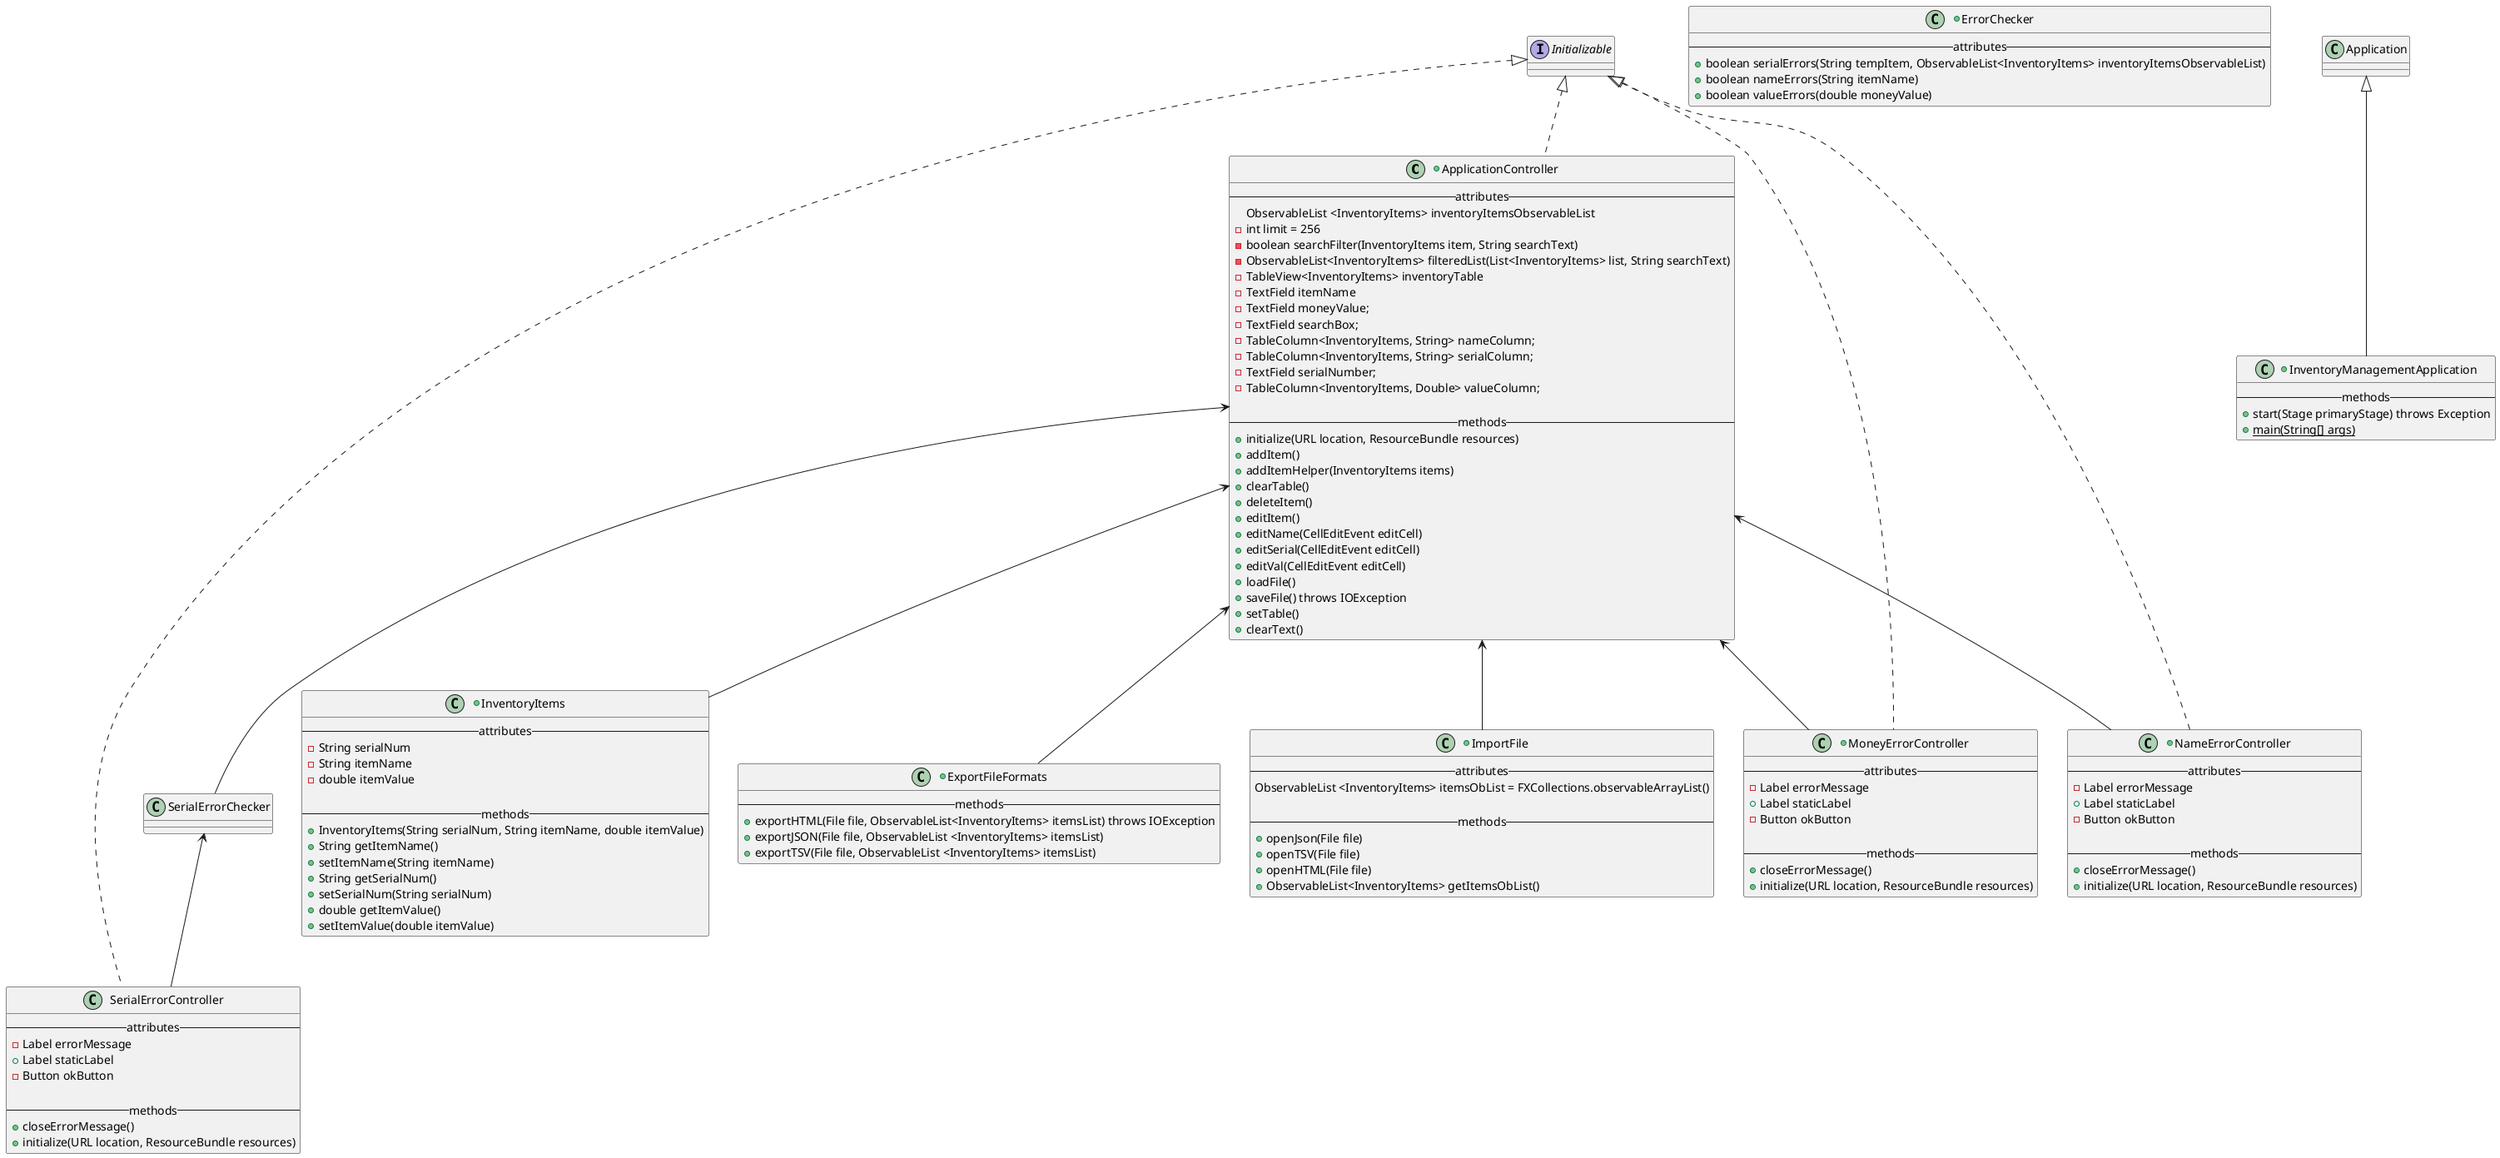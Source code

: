 @startuml
'https://plantuml.com/class-diagram

ApplicationController <-- ExportFileFormats
ApplicationController <-- ImportFile
ApplicationController <-- InventoryItems
ApplicationController <-- MoneyErrorController
ApplicationController <-- NameErrorController
ApplicationController <-- SerialErrorChecker
SerialErrorChecker <-- SerialErrorController

+class ApplicationController implements Initializable {
 --attributes--
 ObservableList <InventoryItems> inventoryItemsObservableList
 -int limit = 256
 -boolean searchFilter(InventoryItems item, String searchText)
 -ObservableList<InventoryItems> filteredList(List<InventoryItems> list, String searchText)
 -TableView<InventoryItems> inventoryTable
 -TextField itemName
 -TextField moneyValue;
 -TextField searchBox;
 -TableColumn<InventoryItems, String> nameColumn;
 -TableColumn<InventoryItems, String> serialColumn;
 -TextField serialNumber;
 -TableColumn<InventoryItems, Double> valueColumn;

 --methods--
 +initialize(URL location, ResourceBundle resources)
 +addItem()
 +addItemHelper(InventoryItems items)
 +clearTable()
 +deleteItem()
 +editItem()
 +editName(CellEditEvent editCell)
 +editSerial(CellEditEvent editCell)
 +editVal(CellEditEvent editCell)
 +loadFile()
 +saveFile() throws IOException
 +setTable()
 +clearText()
}

+class ErrorChecker {
 --attributes--
 +boolean serialErrors(String tempItem, ObservableList<InventoryItems> inventoryItemsObservableList)
 +boolean nameErrors(String itemName)
 +boolean valueErrors(double moneyValue)
}

+class ExportFileFormats {
 --methods--
 +exportHTML(File file, ObservableList<InventoryItems> itemsList) throws IOException
 +exportJSON(File file, ObservableList <InventoryItems> itemsList)
 +exportTSV(File file, ObservableList <InventoryItems> itemsList)
}

+class ImportFile {
 --attributes--
 ObservableList <InventoryItems> itemsObList = FXCollections.observableArrayList()

 --methods--
 +openJson(File file)
 +openTSV(File file)
 +openHTML(File file)
 +ObservableList<InventoryItems> getItemsObList()
}

+class InventoryItems {
 --attributes--
 -String serialNum
 -String itemName
 -double itemValue

 --methods--
 +InventoryItems(String serialNum, String itemName, double itemValue)
 +String getItemName()
 +setItemName(String itemName)
 +String getSerialNum()
 +setSerialNum(String serialNum)
 +double getItemValue()
 +setItemValue(double itemValue)
}

+class InventoryManagementApplication extends Application {
 --methods--
 +start(Stage primaryStage) throws Exception
 +{static} main(String[] args)
}

+class MoneyErrorController implements Initializable {
 --attributes--
 -Label errorMessage
 +Label staticLabel
 -Button okButton

 --methods--
 +closeErrorMessage()
 +initialize(URL location, ResourceBundle resources)
}

+class NameErrorController implements Initializable {
 --attributes--
 -Label errorMessage
 +Label staticLabel
 -Button okButton

 --methods--
 +closeErrorMessage()
 +initialize(URL location, ResourceBundle resources)
}

class SerialErrorController implements Initializable {
 --attributes--
 -Label errorMessage
 +Label staticLabel
 -Button okButton

 --methods--
 +closeErrorMessage()
 +initialize(URL location, ResourceBundle resources)
}
@enduml